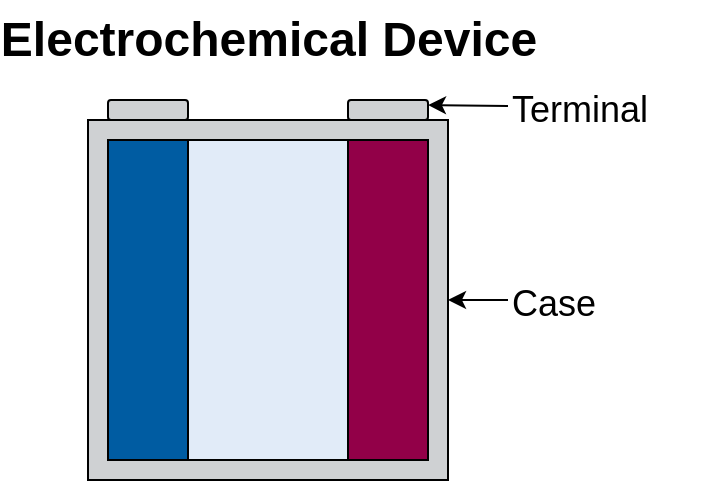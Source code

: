 <mxfile>
    <diagram id="5ydP_mNCoAJ0G2GhFtXP" name="Page-1">
        <mxGraphModel dx="1039" dy="469" grid="1" gridSize="10" guides="1" tooltips="1" connect="1" arrows="1" fold="1" page="1" pageScale="1" pageWidth="850" pageHeight="1100" math="0" shadow="0">
            <root>
                <mxCell id="0"/>
                <mxCell id="1" parent="0"/>
                <mxCell id="12" value="" style="rounded=0;whiteSpace=wrap;html=1;fillColor=#cfd1d3;" vertex="1" parent="1">
                    <mxGeometry x="150" y="100" width="180" height="180" as="geometry"/>
                </mxCell>
                <mxCell id="2" value="" style="rounded=0;whiteSpace=wrap;html=1;fillColor=#005CA2;" parent="1" vertex="1">
                    <mxGeometry x="160" y="110" width="40" height="160" as="geometry"/>
                </mxCell>
                <mxCell id="3" value="" style="rounded=0;whiteSpace=wrap;html=1;fillColor=#E1EBf8;" parent="1" vertex="1">
                    <mxGeometry x="200" y="110" width="80" height="160" as="geometry"/>
                </mxCell>
                <mxCell id="4" value="" style="rounded=0;whiteSpace=wrap;html=1;fillColor=#920048;" parent="1" vertex="1">
                    <mxGeometry x="280" y="110" width="40" height="160" as="geometry"/>
                </mxCell>
                <mxCell id="11" value="Electrochemical Device" style="text;strokeColor=none;fillColor=none;html=1;fontSize=24;fontStyle=1;verticalAlign=middle;align=center;" parent="1" vertex="1">
                    <mxGeometry x="190" y="40" width="100" height="40" as="geometry"/>
                </mxCell>
                <mxCell id="13" value="" style="rounded=1;whiteSpace=wrap;html=1;fillColor=#cfd1d3;" vertex="1" parent="1">
                    <mxGeometry x="160" y="90" width="40" height="10" as="geometry"/>
                </mxCell>
                <mxCell id="14" value="" style="rounded=1;whiteSpace=wrap;html=1;fillColor=#cfd1d3;" vertex="1" parent="1">
                    <mxGeometry x="280" y="90" width="40" height="10" as="geometry"/>
                </mxCell>
                <mxCell id="18" style="edgeStyle=none;html=1;exitX=0;exitY=0.5;exitDx=0;exitDy=0;entryX=1;entryY=0.25;entryDx=0;entryDy=0;fontSize=18;" edge="1" parent="1" source="16" target="14">
                    <mxGeometry relative="1" as="geometry"/>
                </mxCell>
                <mxCell id="16" value="&lt;span style=&quot;font-weight: normal;&quot;&gt;&lt;font style=&quot;font-size: 18px;&quot;&gt;Terminal&lt;/font&gt;&lt;/span&gt;" style="text;strokeColor=none;fillColor=none;html=1;fontSize=24;fontStyle=1;verticalAlign=middle;align=left;" vertex="1" parent="1">
                    <mxGeometry x="360" y="73" width="100" height="40" as="geometry"/>
                </mxCell>
                <mxCell id="19" style="edgeStyle=none;html=1;exitX=0;exitY=0.5;exitDx=0;exitDy=0;entryX=1;entryY=0.5;entryDx=0;entryDy=0;fontSize=18;" edge="1" parent="1" source="17" target="12">
                    <mxGeometry relative="1" as="geometry"/>
                </mxCell>
                <mxCell id="17" value="&lt;span style=&quot;font-weight: normal;&quot;&gt;&lt;font style=&quot;font-size: 18px;&quot;&gt;Case&lt;/font&gt;&lt;/span&gt;" style="text;strokeColor=none;fillColor=none;html=1;fontSize=24;fontStyle=1;verticalAlign=middle;align=left;" vertex="1" parent="1">
                    <mxGeometry x="360" y="170" width="100" height="40" as="geometry"/>
                </mxCell>
            </root>
        </mxGraphModel>
    </diagram>
</mxfile>